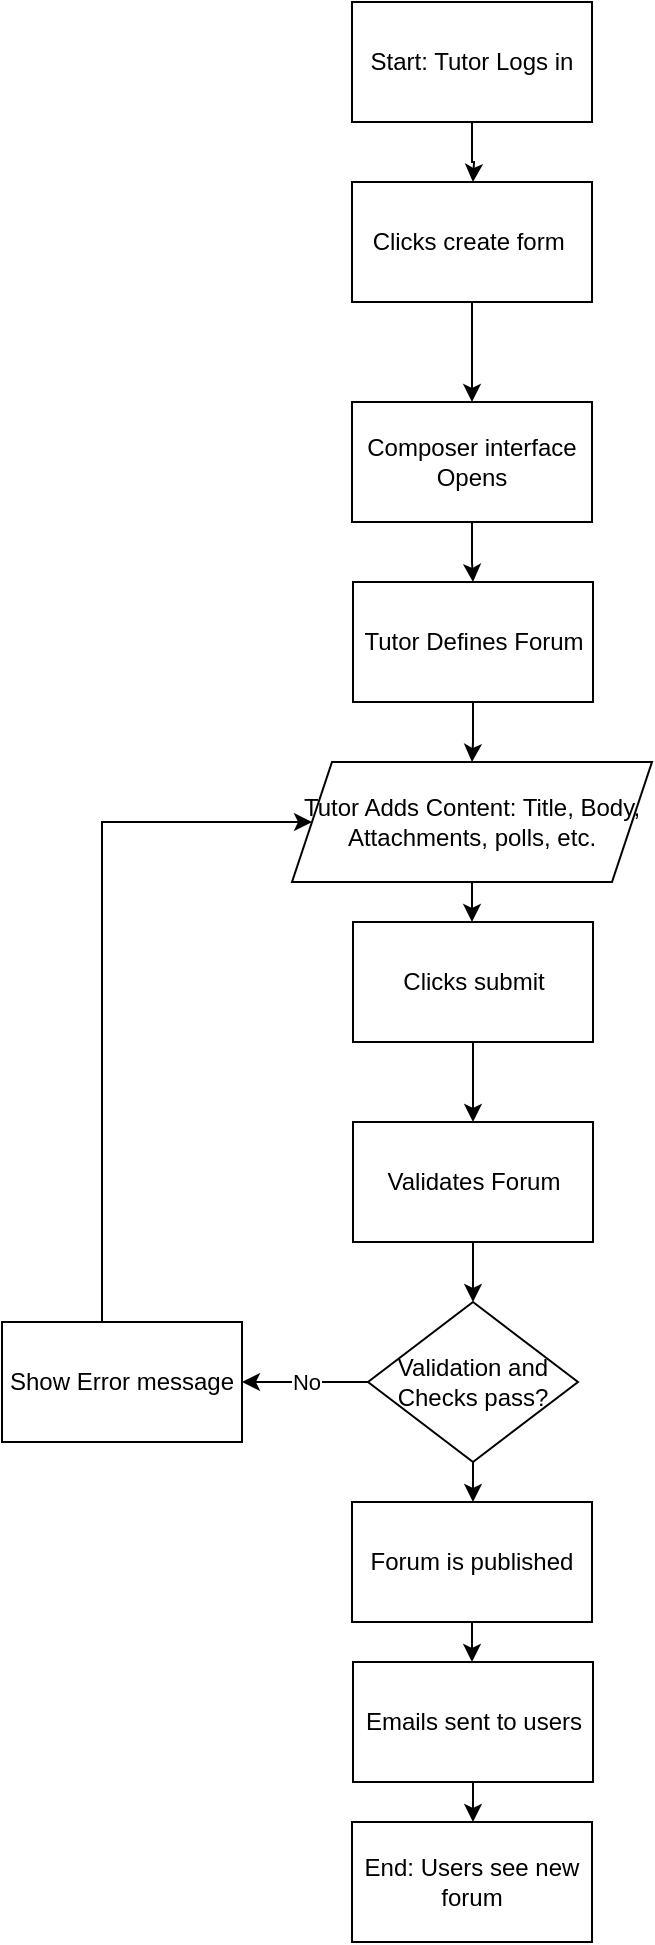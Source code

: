 <mxfile version="28.2.5">
  <diagram name="Page-1" id="9d27QebGQuZVitYVLy8V">
    <mxGraphModel dx="1098" dy="606" grid="1" gridSize="10" guides="1" tooltips="1" connect="1" arrows="1" fold="1" page="1" pageScale="1" pageWidth="850" pageHeight="1100" math="0" shadow="0">
      <root>
        <mxCell id="0" />
        <mxCell id="1" parent="0" />
        <mxCell id="WOtBp9gE6pbvejZ6KBke-3" value="" style="edgeStyle=orthogonalEdgeStyle;rounded=0;orthogonalLoop=1;jettySize=auto;html=1;" edge="1" parent="1" source="WOtBp9gE6pbvejZ6KBke-1">
          <mxGeometry relative="1" as="geometry">
            <mxPoint x="425.5" y="110" as="targetPoint" />
          </mxGeometry>
        </mxCell>
        <mxCell id="WOtBp9gE6pbvejZ6KBke-1" value="Start: Tutor Logs in" style="rounded=0;whiteSpace=wrap;html=1;" vertex="1" parent="1">
          <mxGeometry x="365" y="20" width="120" height="60" as="geometry" />
        </mxCell>
        <mxCell id="WOtBp9gE6pbvejZ6KBke-5" value="" style="edgeStyle=orthogonalEdgeStyle;rounded=0;orthogonalLoop=1;jettySize=auto;html=1;exitX=0.5;exitY=1;exitDx=0;exitDy=0;" edge="1" parent="1" source="WOtBp9gE6pbvejZ6KBke-29" target="WOtBp9gE6pbvejZ6KBke-4">
          <mxGeometry relative="1" as="geometry">
            <mxPoint x="425.5" y="190" as="sourcePoint" />
          </mxGeometry>
        </mxCell>
        <mxCell id="WOtBp9gE6pbvejZ6KBke-7" value="" style="edgeStyle=orthogonalEdgeStyle;rounded=0;orthogonalLoop=1;jettySize=auto;html=1;" edge="1" parent="1" source="WOtBp9gE6pbvejZ6KBke-4" target="WOtBp9gE6pbvejZ6KBke-6">
          <mxGeometry relative="1" as="geometry" />
        </mxCell>
        <mxCell id="WOtBp9gE6pbvejZ6KBke-4" value="Composer interface Opens" style="whiteSpace=wrap;html=1;rounded=0;" vertex="1" parent="1">
          <mxGeometry x="365" y="220" width="120" height="60" as="geometry" />
        </mxCell>
        <mxCell id="WOtBp9gE6pbvejZ6KBke-27" value="" style="edgeStyle=orthogonalEdgeStyle;rounded=0;orthogonalLoop=1;jettySize=auto;html=1;" edge="1" parent="1" source="WOtBp9gE6pbvejZ6KBke-6" target="WOtBp9gE6pbvejZ6KBke-26">
          <mxGeometry relative="1" as="geometry" />
        </mxCell>
        <mxCell id="WOtBp9gE6pbvejZ6KBke-6" value="Tutor Defines Forum" style="whiteSpace=wrap;html=1;rounded=0;" vertex="1" parent="1">
          <mxGeometry x="365.5" y="310" width="120" height="60" as="geometry" />
        </mxCell>
        <mxCell id="WOtBp9gE6pbvejZ6KBke-13" value="" style="edgeStyle=orthogonalEdgeStyle;rounded=0;orthogonalLoop=1;jettySize=auto;html=1;exitX=0.5;exitY=1;exitDx=0;exitDy=0;" edge="1" parent="1" source="WOtBp9gE6pbvejZ6KBke-30" target="WOtBp9gE6pbvejZ6KBke-12">
          <mxGeometry relative="1" as="geometry">
            <mxPoint x="425" y="560" as="sourcePoint" />
          </mxGeometry>
        </mxCell>
        <mxCell id="WOtBp9gE6pbvejZ6KBke-15" value="" style="edgeStyle=orthogonalEdgeStyle;rounded=0;orthogonalLoop=1;jettySize=auto;html=1;" edge="1" parent="1" source="WOtBp9gE6pbvejZ6KBke-12" target="WOtBp9gE6pbvejZ6KBke-14">
          <mxGeometry relative="1" as="geometry" />
        </mxCell>
        <mxCell id="WOtBp9gE6pbvejZ6KBke-12" value="Validates Forum" style="whiteSpace=wrap;html=1;rounded=0;" vertex="1" parent="1">
          <mxGeometry x="365.5" y="580" width="120" height="60" as="geometry" />
        </mxCell>
        <mxCell id="WOtBp9gE6pbvejZ6KBke-17" value="No" style="edgeStyle=orthogonalEdgeStyle;rounded=0;orthogonalLoop=1;jettySize=auto;html=1;" edge="1" parent="1" source="WOtBp9gE6pbvejZ6KBke-14" target="WOtBp9gE6pbvejZ6KBke-16">
          <mxGeometry relative="1" as="geometry" />
        </mxCell>
        <mxCell id="WOtBp9gE6pbvejZ6KBke-20" value="" style="edgeStyle=orthogonalEdgeStyle;rounded=0;orthogonalLoop=1;jettySize=auto;html=1;" edge="1" parent="1" source="WOtBp9gE6pbvejZ6KBke-14" target="WOtBp9gE6pbvejZ6KBke-19">
          <mxGeometry relative="1" as="geometry" />
        </mxCell>
        <mxCell id="WOtBp9gE6pbvejZ6KBke-14" value="Validation and Checks pass?" style="rhombus;whiteSpace=wrap;html=1;rounded=0;" vertex="1" parent="1">
          <mxGeometry x="373" y="670" width="105" height="80" as="geometry" />
        </mxCell>
        <mxCell id="WOtBp9gE6pbvejZ6KBke-18" value="" style="edgeStyle=orthogonalEdgeStyle;rounded=0;orthogonalLoop=1;jettySize=auto;html=1;entryX=0;entryY=0.5;entryDx=0;entryDy=0;" edge="1" parent="1" source="WOtBp9gE6pbvejZ6KBke-16" target="WOtBp9gE6pbvejZ6KBke-26">
          <mxGeometry relative="1" as="geometry">
            <mxPoint x="365.5" y="420" as="targetPoint" />
            <Array as="points">
              <mxPoint x="240" y="430" />
            </Array>
          </mxGeometry>
        </mxCell>
        <mxCell id="WOtBp9gE6pbvejZ6KBke-16" value="Show Error message" style="whiteSpace=wrap;html=1;rounded=0;" vertex="1" parent="1">
          <mxGeometry x="190" y="680" width="120" height="60" as="geometry" />
        </mxCell>
        <mxCell id="WOtBp9gE6pbvejZ6KBke-22" value="" style="edgeStyle=orthogonalEdgeStyle;rounded=0;orthogonalLoop=1;jettySize=auto;html=1;" edge="1" parent="1" source="WOtBp9gE6pbvejZ6KBke-19" target="WOtBp9gE6pbvejZ6KBke-21">
          <mxGeometry relative="1" as="geometry" />
        </mxCell>
        <mxCell id="WOtBp9gE6pbvejZ6KBke-19" value="Forum is published" style="whiteSpace=wrap;html=1;rounded=0;" vertex="1" parent="1">
          <mxGeometry x="365" y="770" width="120" height="60" as="geometry" />
        </mxCell>
        <mxCell id="WOtBp9gE6pbvejZ6KBke-24" value="" style="edgeStyle=orthogonalEdgeStyle;rounded=0;orthogonalLoop=1;jettySize=auto;html=1;" edge="1" parent="1" source="WOtBp9gE6pbvejZ6KBke-21" target="WOtBp9gE6pbvejZ6KBke-23">
          <mxGeometry relative="1" as="geometry" />
        </mxCell>
        <mxCell id="WOtBp9gE6pbvejZ6KBke-21" value="Emails sent to users" style="whiteSpace=wrap;html=1;rounded=0;" vertex="1" parent="1">
          <mxGeometry x="365.5" y="850" width="120" height="60" as="geometry" />
        </mxCell>
        <mxCell id="WOtBp9gE6pbvejZ6KBke-23" value="End: Users see new forum" style="whiteSpace=wrap;html=1;rounded=0;" vertex="1" parent="1">
          <mxGeometry x="365" y="930" width="120" height="60" as="geometry" />
        </mxCell>
        <mxCell id="WOtBp9gE6pbvejZ6KBke-28" value="" style="edgeStyle=orthogonalEdgeStyle;rounded=0;orthogonalLoop=1;jettySize=auto;html=1;" edge="1" parent="1" source="WOtBp9gE6pbvejZ6KBke-26">
          <mxGeometry relative="1" as="geometry">
            <mxPoint x="425" y="480" as="targetPoint" />
          </mxGeometry>
        </mxCell>
        <mxCell id="WOtBp9gE6pbvejZ6KBke-26" value="Tutor Adds Content: Title, Body, Attachments, polls, etc." style="shape=parallelogram;perimeter=parallelogramPerimeter;whiteSpace=wrap;html=1;fixedSize=1;" vertex="1" parent="1">
          <mxGeometry x="335" y="400" width="180" height="60" as="geometry" />
        </mxCell>
        <mxCell id="WOtBp9gE6pbvejZ6KBke-29" value="Clicks create form&amp;nbsp;" style="rounded=0;whiteSpace=wrap;html=1;" vertex="1" parent="1">
          <mxGeometry x="365" y="110" width="120" height="60" as="geometry" />
        </mxCell>
        <mxCell id="WOtBp9gE6pbvejZ6KBke-30" value="Clicks submit" style="rounded=0;whiteSpace=wrap;html=1;" vertex="1" parent="1">
          <mxGeometry x="365.5" y="480" width="120" height="60" as="geometry" />
        </mxCell>
      </root>
    </mxGraphModel>
  </diagram>
</mxfile>
